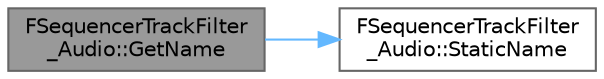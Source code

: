 digraph "FSequencerTrackFilter_Audio::GetName"
{
 // INTERACTIVE_SVG=YES
 // LATEX_PDF_SIZE
  bgcolor="transparent";
  edge [fontname=Helvetica,fontsize=10,labelfontname=Helvetica,labelfontsize=10];
  node [fontname=Helvetica,fontsize=10,shape=box,height=0.2,width=0.4];
  rankdir="LR";
  Node1 [id="Node000001",label="FSequencerTrackFilter\l_Audio::GetName",height=0.2,width=0.4,color="gray40", fillcolor="grey60", style="filled", fontcolor="black",tooltip=" "];
  Node1 -> Node2 [id="edge1_Node000001_Node000002",color="steelblue1",style="solid",tooltip=" "];
  Node2 [id="Node000002",label="FSequencerTrackFilter\l_Audio::StaticName",height=0.2,width=0.4,color="grey40", fillcolor="white", style="filled",URL="$dc/dc5/classFSequencerTrackFilter__Audio.html#a32f29dcca3629a86e881e9a66a5c7142",tooltip=" "];
}
